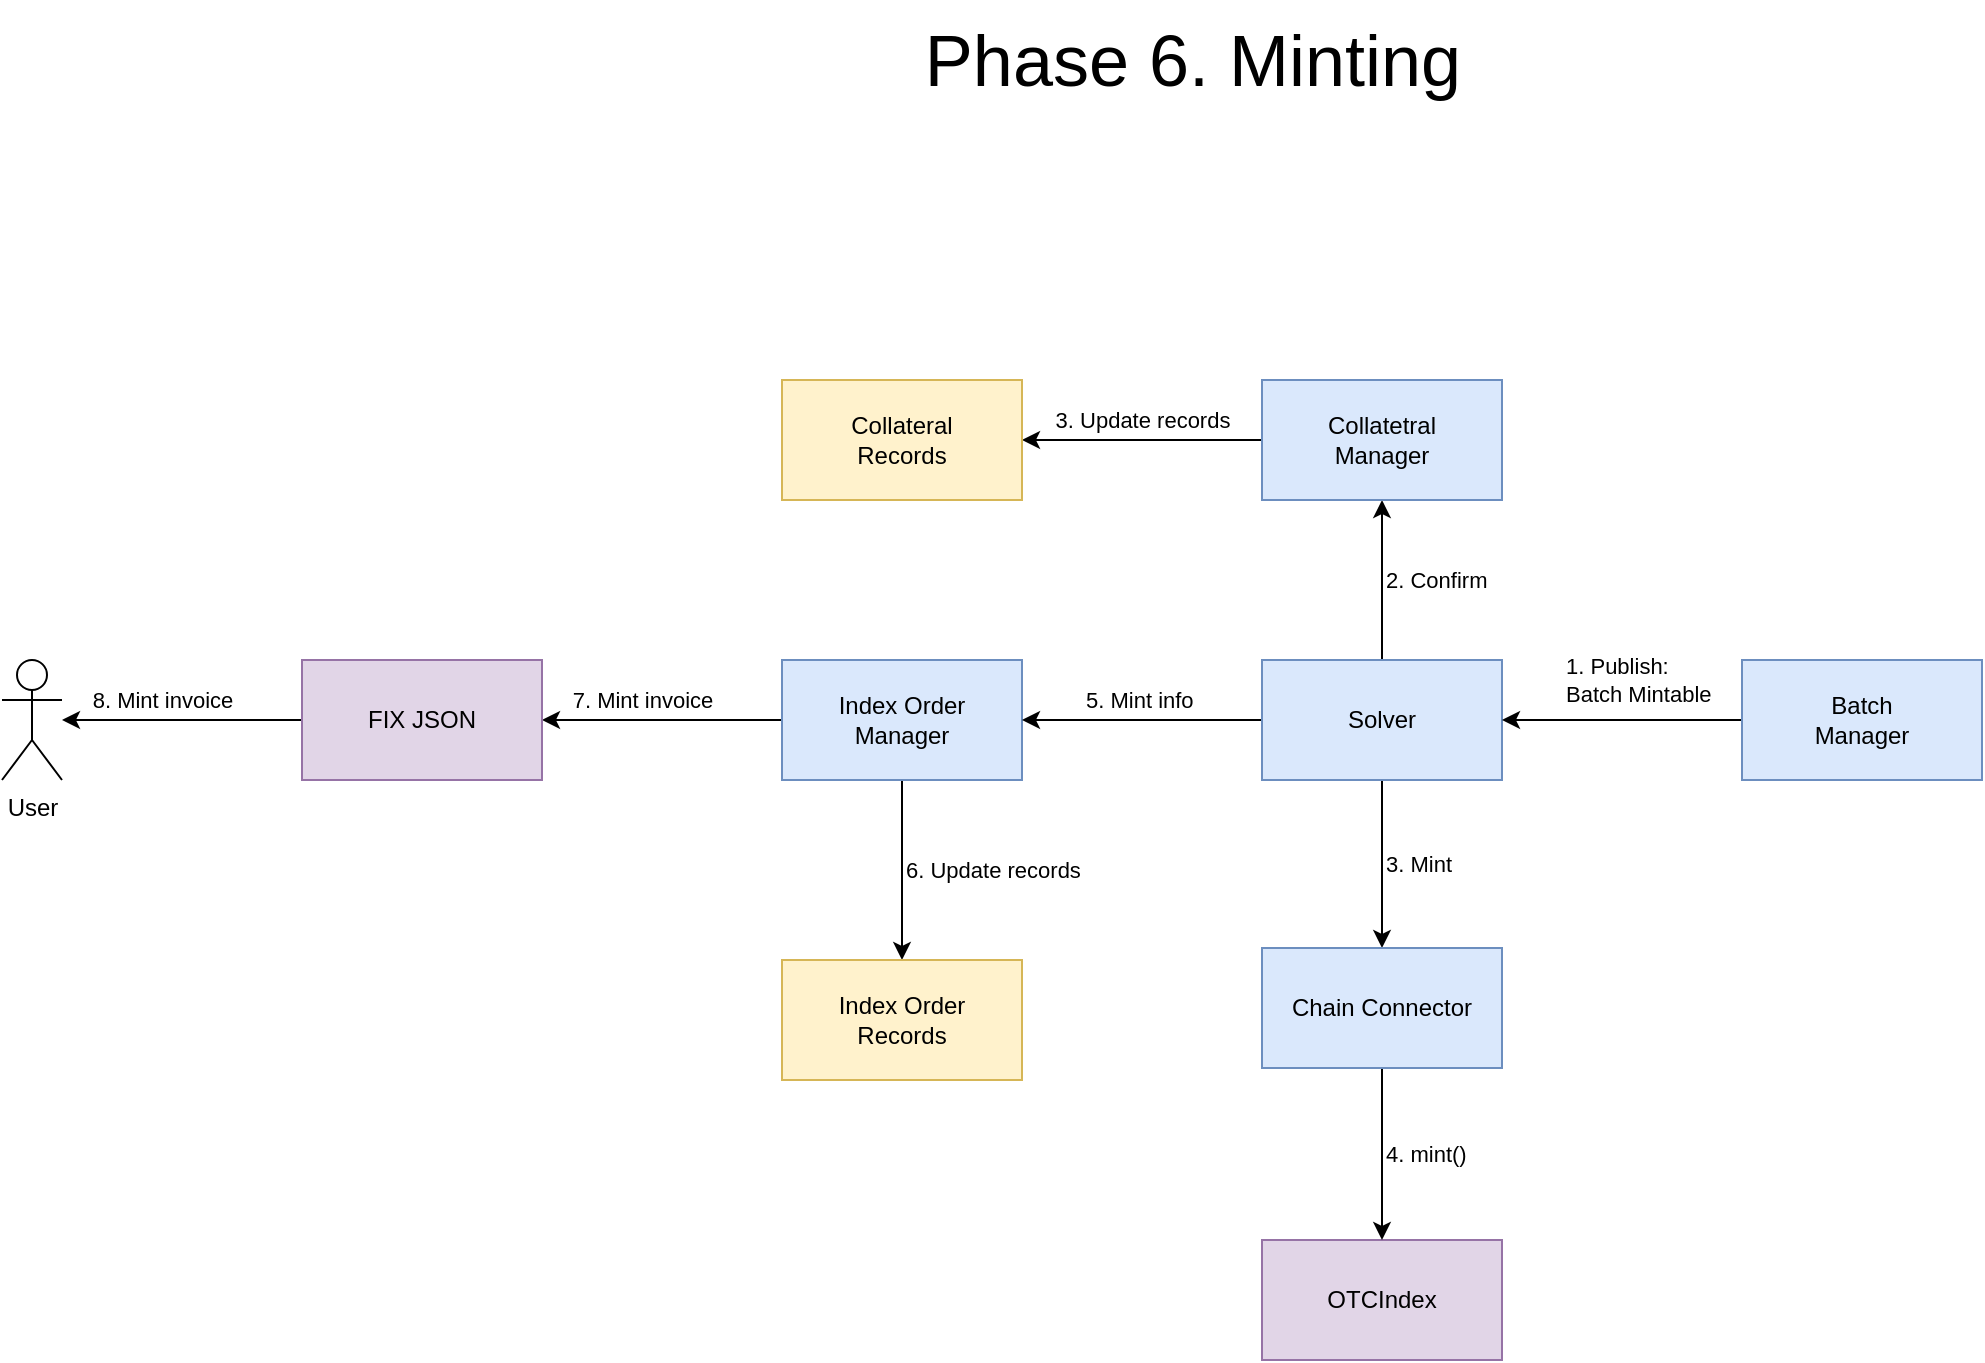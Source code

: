 <mxfile version="24.7.8">
  <diagram name="Page-1" id="f_WRhfWFqSgPgvwyiNYf">
    <mxGraphModel dx="2262" dy="1528" grid="1" gridSize="10" guides="1" tooltips="1" connect="1" arrows="1" fold="1" page="1" pageScale="1" pageWidth="1169" pageHeight="827" math="0" shadow="0">
      <root>
        <mxCell id="0" />
        <mxCell id="1" parent="0" />
        <mxCell id="6zBgUdPo6Mw9IHS1qZip-41" value="6. Update records" style="edgeStyle=orthogonalEdgeStyle;rounded=0;orthogonalLoop=1;jettySize=auto;html=1;align=left;" edge="1" parent="1" source="6zBgUdPo6Mw9IHS1qZip-3" target="6zBgUdPo6Mw9IHS1qZip-21">
          <mxGeometry relative="1" as="geometry" />
        </mxCell>
        <mxCell id="6zBgUdPo6Mw9IHS1qZip-42" value="7. Mint invoice" style="edgeStyle=orthogonalEdgeStyle;rounded=0;orthogonalLoop=1;jettySize=auto;html=1;" edge="1" parent="1" source="6zBgUdPo6Mw9IHS1qZip-3" target="6zBgUdPo6Mw9IHS1qZip-18">
          <mxGeometry x="0.167" y="-10" relative="1" as="geometry">
            <mxPoint as="offset" />
          </mxGeometry>
        </mxCell>
        <mxCell id="6zBgUdPo6Mw9IHS1qZip-3" value="Index Order&lt;div&gt;Manager&lt;/div&gt;" style="rounded=0;whiteSpace=wrap;html=1;fillColor=#dae8fc;strokeColor=#6c8ebf;" vertex="1" parent="1">
          <mxGeometry x="320" y="240" width="120" height="60" as="geometry" />
        </mxCell>
        <mxCell id="6zBgUdPo6Mw9IHS1qZip-5" value="User" style="shape=umlActor;verticalLabelPosition=bottom;verticalAlign=top;html=1;outlineConnect=0;" vertex="1" parent="1">
          <mxGeometry x="-70" y="240" width="30" height="60" as="geometry" />
        </mxCell>
        <mxCell id="6zBgUdPo6Mw9IHS1qZip-31" value="2. Confirm" style="edgeStyle=orthogonalEdgeStyle;rounded=0;orthogonalLoop=1;jettySize=auto;html=1;align=left;" edge="1" parent="1" source="6zBgUdPo6Mw9IHS1qZip-8" target="6zBgUdPo6Mw9IHS1qZip-11">
          <mxGeometry relative="1" as="geometry" />
        </mxCell>
        <mxCell id="6zBgUdPo6Mw9IHS1qZip-37" value="3. Mint" style="edgeStyle=orthogonalEdgeStyle;rounded=0;orthogonalLoop=1;jettySize=auto;html=1;align=left;" edge="1" parent="1" source="6zBgUdPo6Mw9IHS1qZip-8" target="6zBgUdPo6Mw9IHS1qZip-35">
          <mxGeometry relative="1" as="geometry" />
        </mxCell>
        <mxCell id="6zBgUdPo6Mw9IHS1qZip-40" value="5. Mint info" style="edgeStyle=orthogonalEdgeStyle;rounded=0;orthogonalLoop=1;jettySize=auto;html=1;align=left;" edge="1" parent="1" source="6zBgUdPo6Mw9IHS1qZip-8" target="6zBgUdPo6Mw9IHS1qZip-3">
          <mxGeometry x="0.5" y="-10" relative="1" as="geometry">
            <mxPoint as="offset" />
          </mxGeometry>
        </mxCell>
        <mxCell id="6zBgUdPo6Mw9IHS1qZip-8" value="Solver" style="rounded=0;whiteSpace=wrap;html=1;fillColor=#dae8fc;strokeColor=#6c8ebf;" vertex="1" parent="1">
          <mxGeometry x="560" y="240" width="120" height="60" as="geometry" />
        </mxCell>
        <mxCell id="6zBgUdPo6Mw9IHS1qZip-32" value="3. Update records" style="edgeStyle=orthogonalEdgeStyle;rounded=0;orthogonalLoop=1;jettySize=auto;html=1;" edge="1" parent="1" source="6zBgUdPo6Mw9IHS1qZip-11" target="6zBgUdPo6Mw9IHS1qZip-22">
          <mxGeometry y="-10" relative="1" as="geometry">
            <mxPoint as="offset" />
          </mxGeometry>
        </mxCell>
        <mxCell id="6zBgUdPo6Mw9IHS1qZip-11" value="Collatetral&lt;div&gt;Manager&lt;/div&gt;" style="rounded=0;whiteSpace=wrap;html=1;fillColor=#dae8fc;strokeColor=#6c8ebf;" vertex="1" parent="1">
          <mxGeometry x="560" y="100" width="120" height="60" as="geometry" />
        </mxCell>
        <mxCell id="6zBgUdPo6Mw9IHS1qZip-43" value="8. Mint invoice" style="edgeStyle=orthogonalEdgeStyle;rounded=0;orthogonalLoop=1;jettySize=auto;html=1;" edge="1" parent="1" source="6zBgUdPo6Mw9IHS1qZip-18" target="6zBgUdPo6Mw9IHS1qZip-5">
          <mxGeometry x="0.167" y="-10" relative="1" as="geometry">
            <mxPoint as="offset" />
          </mxGeometry>
        </mxCell>
        <mxCell id="6zBgUdPo6Mw9IHS1qZip-18" value="FIX JSON" style="rounded=0;whiteSpace=wrap;html=1;fillColor=#e1d5e7;strokeColor=#9673a6;" vertex="1" parent="1">
          <mxGeometry x="80" y="240" width="120" height="60" as="geometry" />
        </mxCell>
        <mxCell id="6zBgUdPo6Mw9IHS1qZip-21" value="Index Order&lt;div&gt;Records&lt;/div&gt;" style="rounded=0;whiteSpace=wrap;html=1;fillColor=#fff2cc;strokeColor=#d6b656;" vertex="1" parent="1">
          <mxGeometry x="320" y="390" width="120" height="60" as="geometry" />
        </mxCell>
        <mxCell id="6zBgUdPo6Mw9IHS1qZip-22" value="Collateral&lt;div&gt;Records&lt;/div&gt;" style="rounded=0;whiteSpace=wrap;html=1;fillColor=#fff2cc;strokeColor=#d6b656;" vertex="1" parent="1">
          <mxGeometry x="320" y="100" width="120" height="60" as="geometry" />
        </mxCell>
        <mxCell id="6zBgUdPo6Mw9IHS1qZip-26" value="&lt;font style=&quot;font-size: 36px;&quot;&gt;Phase 6. Minting&lt;/font&gt;" style="text;html=1;align=center;verticalAlign=middle;resizable=0;points=[];autosize=1;strokeColor=none;fillColor=none;" vertex="1" parent="1">
          <mxGeometry x="380" y="-90" width="290" height="60" as="geometry" />
        </mxCell>
        <mxCell id="6zBgUdPo6Mw9IHS1qZip-30" value="1. Publish:&lt;div&gt;Batch Mintable&lt;/div&gt;" style="edgeStyle=orthogonalEdgeStyle;rounded=0;orthogonalLoop=1;jettySize=auto;html=1;align=left;" edge="1" parent="1" source="6zBgUdPo6Mw9IHS1qZip-29" target="6zBgUdPo6Mw9IHS1qZip-8">
          <mxGeometry x="0.5" y="-20" relative="1" as="geometry">
            <mxPoint as="offset" />
          </mxGeometry>
        </mxCell>
        <mxCell id="6zBgUdPo6Mw9IHS1qZip-29" value="Batch&lt;div&gt;Manager&lt;/div&gt;" style="rounded=0;whiteSpace=wrap;html=1;fillColor=#dae8fc;strokeColor=#6c8ebf;" vertex="1" parent="1">
          <mxGeometry x="800" y="240" width="120" height="60" as="geometry" />
        </mxCell>
        <mxCell id="6zBgUdPo6Mw9IHS1qZip-33" value="OTCIndex" style="rounded=0;whiteSpace=wrap;html=1;fillColor=#e1d5e7;strokeColor=#9673a6;" vertex="1" parent="1">
          <mxGeometry x="560" y="530" width="120" height="60" as="geometry" />
        </mxCell>
        <mxCell id="6zBgUdPo6Mw9IHS1qZip-39" value="4. mint()" style="edgeStyle=orthogonalEdgeStyle;rounded=0;orthogonalLoop=1;jettySize=auto;html=1;align=left;" edge="1" parent="1" source="6zBgUdPo6Mw9IHS1qZip-35" target="6zBgUdPo6Mw9IHS1qZip-33">
          <mxGeometry relative="1" as="geometry" />
        </mxCell>
        <mxCell id="6zBgUdPo6Mw9IHS1qZip-35" value="Chain Connector" style="rounded=0;whiteSpace=wrap;html=1;fillColor=#dae8fc;strokeColor=#6c8ebf;" vertex="1" parent="1">
          <mxGeometry x="560" y="384" width="120" height="60" as="geometry" />
        </mxCell>
      </root>
    </mxGraphModel>
  </diagram>
</mxfile>
